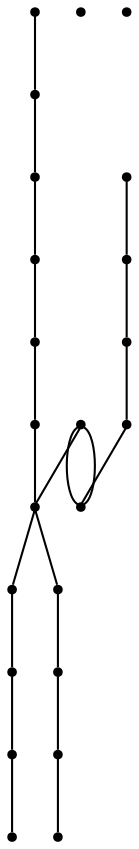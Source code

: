 graph {
  node [shape=point,comment="{\"directed\":false,\"doi\":\"10.1007/978-3-030-92931-2_28\",\"figure\":\"10\"}"]

  v0 [pos="1341.60738593884,740.12540156727"]
  v1 [pos="1452.0416453084597,763.7580017216947"]
  v2 [pos="1341.6064321125746,1223.4318949921342"]
  v3 [pos="1452.0438391088703,1260.824860091958"]
  v4 [pos="1231.1690569104878,873.0178428937008"]
  v5 [pos="1231.171123534063,1048.4051240008148"]
  v6 [pos="1120.7347975408682,957.9345556400262"]
  v7 [pos="1120.7326673288753,1264.5504598246334"]
  v8 [pos="1010.2963731298893,1340.475880504048"]
  v9 [pos="899.8621137602696,787.7114650993838"]
  v10 [pos="899.8600312395901,872.8637064582681"]
  v11 [pos="789.423657555082,722.9561033283269"]
  v12 [pos="789.4226242432943,823.2573364795498"]
  v13 [pos="678.9893981854623,1009.3379122793591"]
  v14 [pos="678.9873156647827,1200.9410744724582"]
  v15 [pos="568.5505922439772,716.0322997356986"]
  v16 [pos="568.5499722569047,889.9536314276036"]
  v17 [pos="458.1163328743576,770.1463973991645"]
  v18 [pos="458.111516051717,829.8156383267708"]
  v19 [pos="347.6778766691699,843.5135602112812"]
  v20 [pos="347.6772566820973,889.3119049810741"]
  v21 [pos="313.31013327625305,1264.8023304602561"]
  v22 [pos="313.309306626823,1364.3401940127287"]

  v0 -- v1 [id="-1",pos="1341.60738593884,740.12540156727 1452.0416453084597,763.7580017216947 1452.0416453084597,763.7580017216947 1452.0416453084597,763.7580017216947"]
  v2 -- v3 [id="-2",pos="1341.6064321125746,1223.4318949921342 1452.0438391088703,1260.824860091958 1452.0438391088703,1260.824860091958 1452.0438391088703,1260.824860091958"]
  v4 -- v0 [id="-3",pos="1231.1690569104878,873.0178428937008 1341.60738593884,740.12540156727 1341.60738593884,740.12540156727 1341.60738593884,740.12540156727"]
  v5 -- v2 [id="-4",pos="1231.171123534063,1048.4051240008148 1341.6064321125746,1223.4318949921342 1341.6064321125746,1223.4318949921342 1341.6064321125746,1223.4318949921342"]
  v6 -- v4 [id="-5",pos="1120.7347975408682,957.9345556400262 1231.1690569104878,873.0178428937008 1231.1690569104878,873.0178428937008 1231.1690569104878,873.0178428937008"]
  v7 -- v5 [id="-6",pos="1120.7326673288753,1264.5504598246334 1231.171123534063,1048.4051240008148 1231.171123534063,1048.4051240008148 1231.171123534063,1048.4051240008148"]
  v8 -- v7 [id="-7",pos="1010.2963731298893,1340.475880504048 1120.7326673288753,1264.5504598246334 1120.7326673288753,1264.5504598246334 1120.7326673288753,1264.5504598246334"]
  v8 -- v6 [id="-8",pos="1010.2963731298893,1340.475880504048 1120.7347975408682,957.9345556400262 1120.7347975408682,957.9345556400262 1120.7347975408682,957.9345556400262"]
  v9 -- v8 [id="-9",pos="899.8621137602696,787.7114650993838 1010.2963731298893,1340.475880504048 1010.2963731298893,1340.475880504048 1010.2963731298893,1340.475880504048"]
  v10 -- v12 [id="-15",pos="899.8600312395901,872.8637064582681 899.8642439722626,845.8013162649113 899.8642439722626,845.8013162649113 899.8642439722626,845.8013162649113 789.4257877670748,799.482045664601 789.4257877670748,799.482045664601 789.4257877670748,799.482045664601 789.4226242432943,823.2573364795498 789.4226242432943,823.2573364795498 789.4226242432943,823.2573364795498"]
  v10 -- v8 [id="-16",pos="899.8600312395901,872.8637064582681 1010.2963731298893,1340.475880504048 1010.2963731298893,1340.475880504048 1010.2963731298893,1340.475880504048"]
  v20 -- v18 [id="-17",pos="347.6772566820973,889.3119049810741 458.111516051717,829.8156383267708 458.111516051717,829.8156383267708 458.111516051717,829.8156383267708"]
  v11 -- v9 [id="-18",pos="789.423657555082,722.9561033283269 899.8621137602696,787.7114650993838 899.8621137602696,787.7114650993838 899.8621137602696,787.7114650993838"]
  v12 -- v10 [id="-19",pos="789.4226242432943,823.2573364795498 899.8600312395901,872.8637064582681 899.8600312395901,872.8637064582681 899.8600312395901,872.8637064582681"]
  v19 -- v17 [id="-20",pos="347.6778766691699,843.5135602112812 458.1163328743576,770.1463973991645 458.1163328743576,770.1463973991645 458.1163328743576,770.1463973991645"]
  v13 -- v11 [id="-21",pos="678.9893981854623,1009.3379122793591 789.423657555082,722.9561033283269 789.423657555082,722.9561033283269 789.423657555082,722.9561033283269"]
  v14 -- v12 [id="-23",pos="678.9873156647827,1200.9410744724582 789.4226242432943,823.2573364795498 789.4226242432943,823.2573364795498 789.4226242432943,823.2573364795498"]
  v15 -- v13 [id="-24",pos="568.5505922439772,716.0322997356986 678.9893981854623,1009.3379122793591 678.9893981854623,1009.3379122793591 678.9893981854623,1009.3379122793591"]
  v16 -- v14 [id="-27",pos="568.5499722569047,889.9536314276036 678.9873156647827,1200.9410744724582 678.9873156647827,1200.9410744724582 678.9873156647827,1200.9410744724582"]
  v17 -- v15 [id="-28",pos="458.1163328743576,770.1463973991645 568.5505922439772,716.0322997356986 568.5505922439772,716.0322997356986 568.5505922439772,716.0322997356986"]
  v18 -- v16 [id="-29",pos="458.111516051717,829.8156383267708 568.5499722569047,889.9536314276036 568.5499722569047,889.9536314276036 568.5499722569047,889.9536314276036"]
}